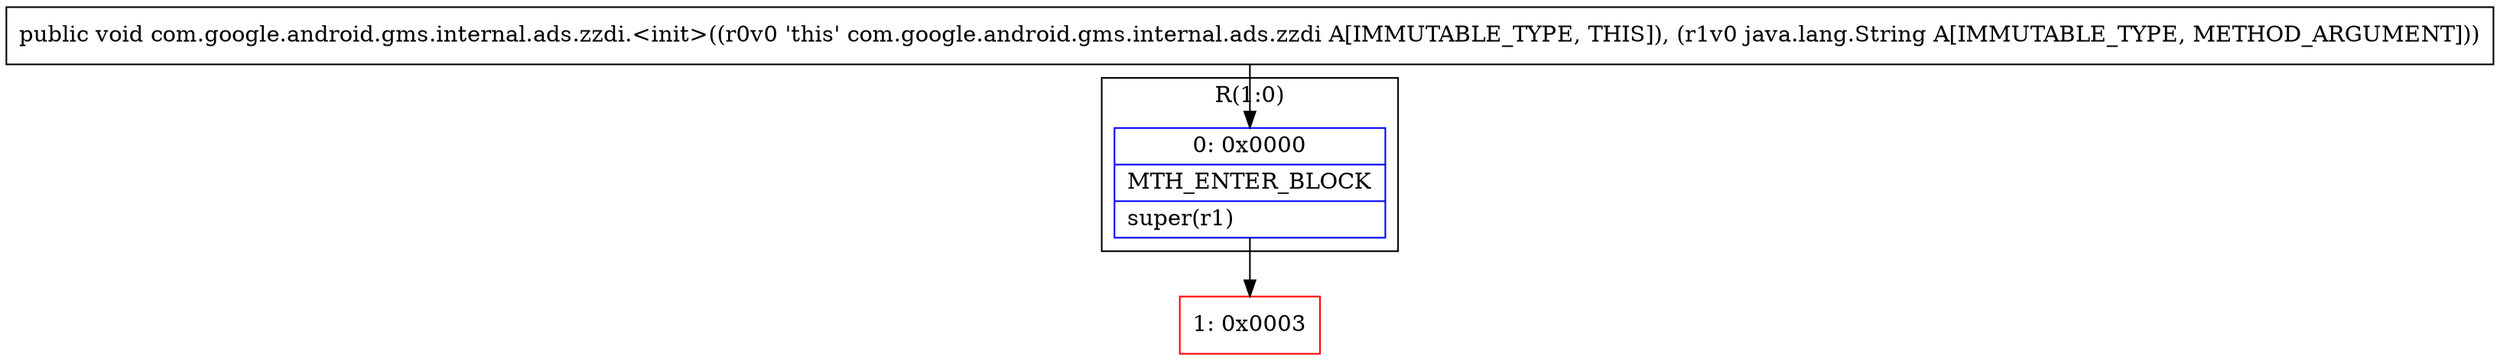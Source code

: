digraph "CFG forcom.google.android.gms.internal.ads.zzdi.\<init\>(Ljava\/lang\/String;)V" {
subgraph cluster_Region_1559516212 {
label = "R(1:0)";
node [shape=record,color=blue];
Node_0 [shape=record,label="{0\:\ 0x0000|MTH_ENTER_BLOCK\l|super(r1)\l}"];
}
Node_1 [shape=record,color=red,label="{1\:\ 0x0003}"];
MethodNode[shape=record,label="{public void com.google.android.gms.internal.ads.zzdi.\<init\>((r0v0 'this' com.google.android.gms.internal.ads.zzdi A[IMMUTABLE_TYPE, THIS]), (r1v0 java.lang.String A[IMMUTABLE_TYPE, METHOD_ARGUMENT])) }"];
MethodNode -> Node_0;
Node_0 -> Node_1;
}

